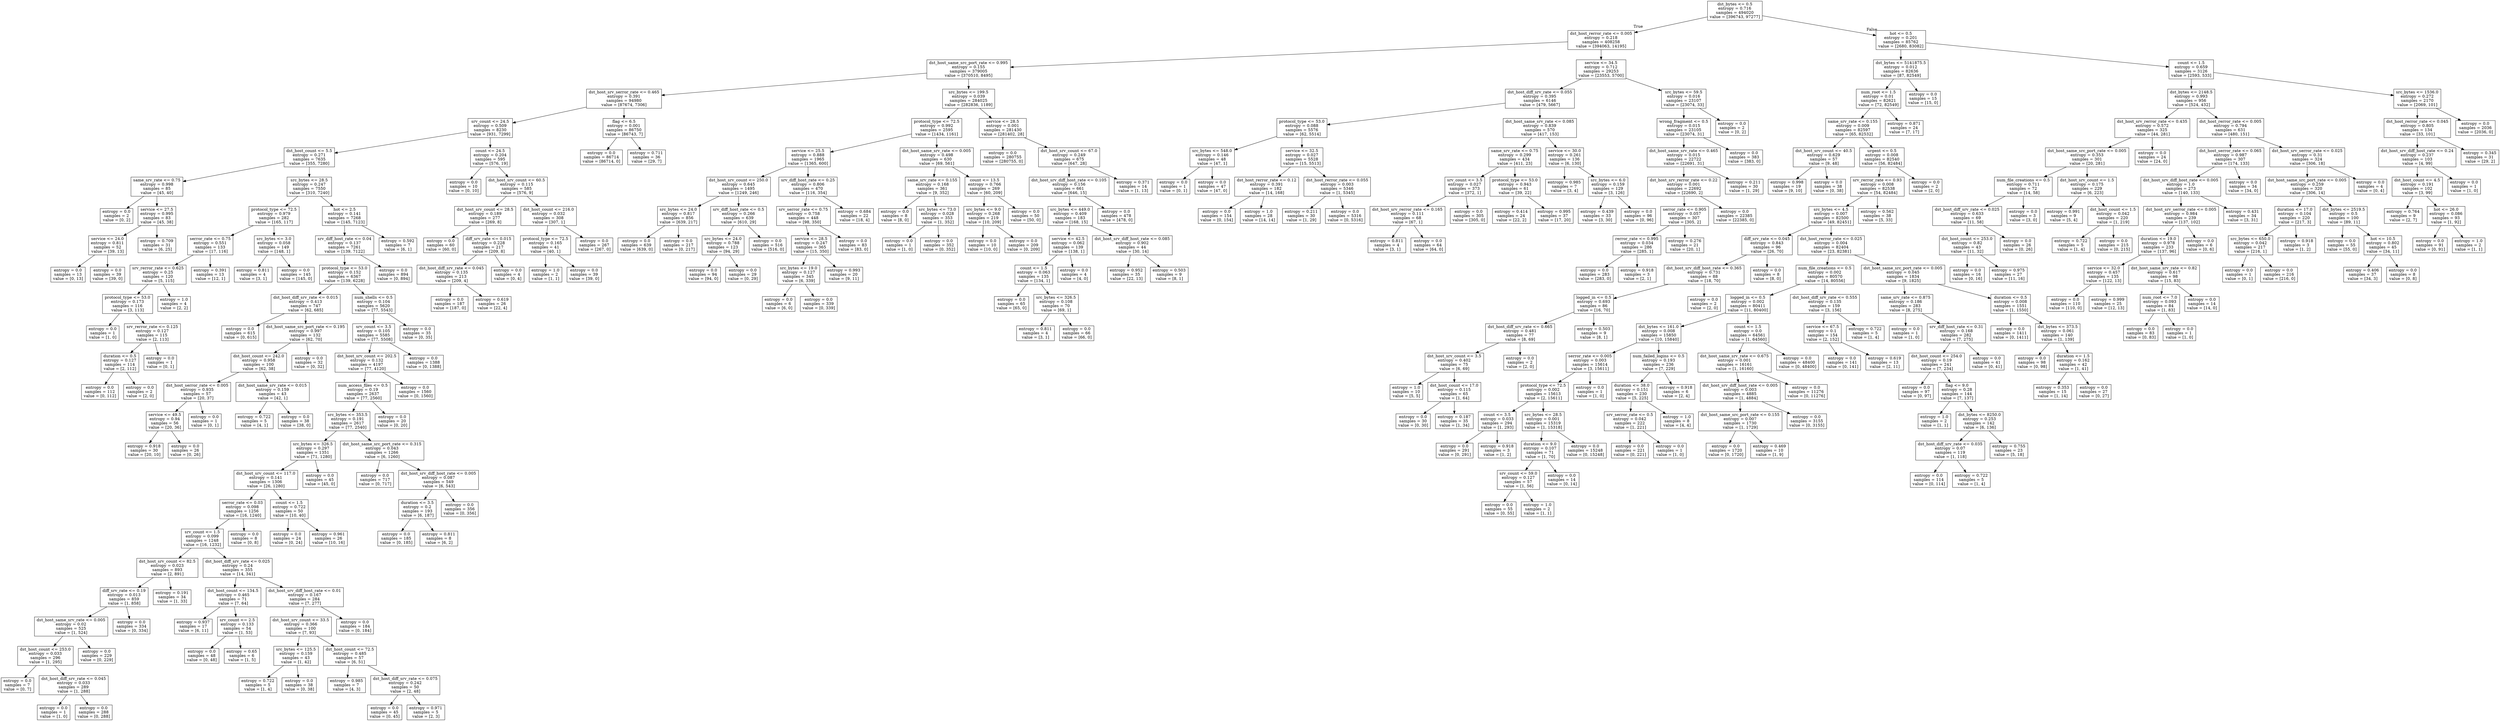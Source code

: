 digraph Tree {
node [shape=box] ;
0 [label="dst_bytes <= 0.5\nentropy = 0.716\nsamples = 494020\nvalue = [396743, 97277]"] ;
1 [label="dst_host_rerror_rate <= 0.005\nentropy = 0.218\nsamples = 408258\nvalue = [394063, 14195]"] ;
0 -> 1 [labeldistance=2.5, labelangle=45, headlabel="True"] ;
2 [label="dst_host_same_src_port_rate <= 0.995\nentropy = 0.155\nsamples = 379005\nvalue = [370510, 8495]"] ;
1 -> 2 ;
3 [label="dst_host_srv_serror_rate <= 0.465\nentropy = 0.391\nsamples = 94980\nvalue = [87674, 7306]"] ;
2 -> 3 ;
4 [label="srv_count <= 24.5\nentropy = 0.509\nsamples = 8230\nvalue = [931, 7299]"] ;
3 -> 4 ;
5 [label="dst_host_count <= 5.5\nentropy = 0.271\nsamples = 7635\nvalue = [355, 7280]"] ;
4 -> 5 ;
6 [label="same_srv_rate <= 0.75\nentropy = 0.998\nsamples = 85\nvalue = [45, 40]"] ;
5 -> 6 ;
7 [label="entropy = 0.0\nsamples = 2\nvalue = [0, 2]"] ;
6 -> 7 ;
8 [label="service <= 27.5\nentropy = 0.995\nsamples = 83\nvalue = [45, 38]"] ;
6 -> 8 ;
9 [label="service <= 24.0\nentropy = 0.811\nsamples = 52\nvalue = [39, 13]"] ;
8 -> 9 ;
10 [label="entropy = 0.0\nsamples = 13\nvalue = [0, 13]"] ;
9 -> 10 ;
11 [label="entropy = 0.0\nsamples = 39\nvalue = [39, 0]"] ;
9 -> 11 ;
12 [label="entropy = 0.709\nsamples = 31\nvalue = [6, 25]"] ;
8 -> 12 ;
13 [label="src_bytes <= 28.5\nentropy = 0.247\nsamples = 7550\nvalue = [310, 7240]"] ;
5 -> 13 ;
14 [label="protocol_type <= 72.5\nentropy = 0.979\nsamples = 282\nvalue = [165, 117]"] ;
13 -> 14 ;
15 [label="serror_rate <= 0.75\nentropy = 0.551\nsamples = 133\nvalue = [17, 116]"] ;
14 -> 15 ;
16 [label="srv_rerror_rate <= 0.625\nentropy = 0.25\nsamples = 120\nvalue = [5, 115]"] ;
15 -> 16 ;
17 [label="protocol_type <= 53.0\nentropy = 0.173\nsamples = 116\nvalue = [3, 113]"] ;
16 -> 17 ;
18 [label="entropy = 0.0\nsamples = 1\nvalue = [1, 0]"] ;
17 -> 18 ;
19 [label="srv_rerror_rate <= 0.125\nentropy = 0.127\nsamples = 115\nvalue = [2, 113]"] ;
17 -> 19 ;
20 [label="duration <= 0.5\nentropy = 0.127\nsamples = 114\nvalue = [2, 112]"] ;
19 -> 20 ;
21 [label="entropy = 0.0\nsamples = 112\nvalue = [0, 112]"] ;
20 -> 21 ;
22 [label="entropy = 0.0\nsamples = 2\nvalue = [2, 0]"] ;
20 -> 22 ;
23 [label="entropy = 0.0\nsamples = 1\nvalue = [0, 1]"] ;
19 -> 23 ;
24 [label="entropy = 1.0\nsamples = 4\nvalue = [2, 2]"] ;
16 -> 24 ;
25 [label="entropy = 0.391\nsamples = 13\nvalue = [12, 1]"] ;
15 -> 25 ;
26 [label="src_bytes <= 3.0\nentropy = 0.058\nsamples = 149\nvalue = [148, 1]"] ;
14 -> 26 ;
27 [label="entropy = 0.811\nsamples = 4\nvalue = [3, 1]"] ;
26 -> 27 ;
28 [label="entropy = 0.0\nsamples = 145\nvalue = [145, 0]"] ;
26 -> 28 ;
29 [label="hot <= 2.5\nentropy = 0.141\nsamples = 7268\nvalue = [145, 7123]"] ;
13 -> 29 ;
30 [label="srv_diff_host_rate <= 0.04\nentropy = 0.137\nsamples = 7261\nvalue = [139, 7122]"] ;
29 -> 30 ;
31 [label="protocol_type <= 53.0\nentropy = 0.152\nsamples = 6367\nvalue = [139, 6228]"] ;
30 -> 31 ;
32 [label="dst_host_diff_srv_rate <= 0.015\nentropy = 0.413\nsamples = 747\nvalue = [62, 685]"] ;
31 -> 32 ;
33 [label="entropy = 0.0\nsamples = 615\nvalue = [0, 615]"] ;
32 -> 33 ;
34 [label="dst_host_same_src_port_rate <= 0.195\nentropy = 0.997\nsamples = 132\nvalue = [62, 70]"] ;
32 -> 34 ;
35 [label="dst_host_count <= 242.0\nentropy = 0.958\nsamples = 100\nvalue = [62, 38]"] ;
34 -> 35 ;
36 [label="dst_host_serror_rate <= 0.005\nentropy = 0.935\nsamples = 57\nvalue = [20, 37]"] ;
35 -> 36 ;
37 [label="service <= 49.5\nentropy = 0.94\nsamples = 56\nvalue = [20, 36]"] ;
36 -> 37 ;
38 [label="entropy = 0.918\nsamples = 30\nvalue = [20, 10]"] ;
37 -> 38 ;
39 [label="entropy = 0.0\nsamples = 26\nvalue = [0, 26]"] ;
37 -> 39 ;
40 [label="entropy = 0.0\nsamples = 1\nvalue = [0, 1]"] ;
36 -> 40 ;
41 [label="dst_host_same_srv_rate <= 0.015\nentropy = 0.159\nsamples = 43\nvalue = [42, 1]"] ;
35 -> 41 ;
42 [label="entropy = 0.722\nsamples = 5\nvalue = [4, 1]"] ;
41 -> 42 ;
43 [label="entropy = 0.0\nsamples = 38\nvalue = [38, 0]"] ;
41 -> 43 ;
44 [label="entropy = 0.0\nsamples = 32\nvalue = [0, 32]"] ;
34 -> 44 ;
45 [label="num_shells <= 0.5\nentropy = 0.104\nsamples = 5620\nvalue = [77, 5543]"] ;
31 -> 45 ;
46 [label="srv_count <= 3.5\nentropy = 0.105\nsamples = 5585\nvalue = [77, 5508]"] ;
45 -> 46 ;
47 [label="dst_host_srv_count <= 202.5\nentropy = 0.132\nsamples = 4197\nvalue = [77, 4120]"] ;
46 -> 47 ;
48 [label="num_access_files <= 0.5\nentropy = 0.19\nsamples = 2637\nvalue = [77, 2560]"] ;
47 -> 48 ;
49 [label="src_bytes <= 353.5\nentropy = 0.191\nsamples = 2617\nvalue = [77, 2540]"] ;
48 -> 49 ;
50 [label="src_bytes <= 326.5\nentropy = 0.297\nsamples = 1351\nvalue = [71, 1280]"] ;
49 -> 50 ;
51 [label="dst_host_srv_count <= 117.0\nentropy = 0.141\nsamples = 1306\nvalue = [26, 1280]"] ;
50 -> 51 ;
52 [label="serror_rate <= 0.03\nentropy = 0.098\nsamples = 1256\nvalue = [16, 1240]"] ;
51 -> 52 ;
53 [label="srv_count <= 1.5\nentropy = 0.099\nsamples = 1248\nvalue = [16, 1232]"] ;
52 -> 53 ;
54 [label="dst_host_srv_count <= 82.5\nentropy = 0.023\nsamples = 893\nvalue = [2, 891]"] ;
53 -> 54 ;
55 [label="diff_srv_rate <= 0.19\nentropy = 0.013\nsamples = 859\nvalue = [1, 858]"] ;
54 -> 55 ;
56 [label="dst_host_same_srv_rate <= 0.005\nentropy = 0.02\nsamples = 525\nvalue = [1, 524]"] ;
55 -> 56 ;
57 [label="dst_host_count <= 253.0\nentropy = 0.033\nsamples = 296\nvalue = [1, 295]"] ;
56 -> 57 ;
58 [label="entropy = 0.0\nsamples = 7\nvalue = [0, 7]"] ;
57 -> 58 ;
59 [label="dst_host_diff_srv_rate <= 0.045\nentropy = 0.033\nsamples = 289\nvalue = [1, 288]"] ;
57 -> 59 ;
60 [label="entropy = 0.0\nsamples = 1\nvalue = [1, 0]"] ;
59 -> 60 ;
61 [label="entropy = 0.0\nsamples = 288\nvalue = [0, 288]"] ;
59 -> 61 ;
62 [label="entropy = 0.0\nsamples = 229\nvalue = [0, 229]"] ;
56 -> 62 ;
63 [label="entropy = 0.0\nsamples = 334\nvalue = [0, 334]"] ;
55 -> 63 ;
64 [label="entropy = 0.191\nsamples = 34\nvalue = [1, 33]"] ;
54 -> 64 ;
65 [label="dst_host_diff_srv_rate <= 0.025\nentropy = 0.24\nsamples = 355\nvalue = [14, 341]"] ;
53 -> 65 ;
66 [label="dst_host_count <= 134.5\nentropy = 0.465\nsamples = 71\nvalue = [7, 64]"] ;
65 -> 66 ;
67 [label="entropy = 0.937\nsamples = 17\nvalue = [6, 11]"] ;
66 -> 67 ;
68 [label="srv_count <= 2.5\nentropy = 0.133\nsamples = 54\nvalue = [1, 53]"] ;
66 -> 68 ;
69 [label="entropy = 0.0\nsamples = 48\nvalue = [0, 48]"] ;
68 -> 69 ;
70 [label="entropy = 0.65\nsamples = 6\nvalue = [1, 5]"] ;
68 -> 70 ;
71 [label="dst_host_srv_diff_host_rate <= 0.01\nentropy = 0.167\nsamples = 284\nvalue = [7, 277]"] ;
65 -> 71 ;
72 [label="dst_host_srv_count <= 33.5\nentropy = 0.366\nsamples = 100\nvalue = [7, 93]"] ;
71 -> 72 ;
73 [label="src_bytes <= 125.5\nentropy = 0.159\nsamples = 43\nvalue = [1, 42]"] ;
72 -> 73 ;
74 [label="entropy = 0.722\nsamples = 5\nvalue = [1, 4]"] ;
73 -> 74 ;
75 [label="entropy = 0.0\nsamples = 38\nvalue = [0, 38]"] ;
73 -> 75 ;
76 [label="dst_host_count <= 72.5\nentropy = 0.485\nsamples = 57\nvalue = [6, 51]"] ;
72 -> 76 ;
77 [label="entropy = 0.985\nsamples = 7\nvalue = [4, 3]"] ;
76 -> 77 ;
78 [label="dst_host_diff_srv_rate <= 0.075\nentropy = 0.242\nsamples = 50\nvalue = [2, 48]"] ;
76 -> 78 ;
79 [label="entropy = 0.0\nsamples = 45\nvalue = [0, 45]"] ;
78 -> 79 ;
80 [label="entropy = 0.971\nsamples = 5\nvalue = [2, 3]"] ;
78 -> 80 ;
81 [label="entropy = 0.0\nsamples = 184\nvalue = [0, 184]"] ;
71 -> 81 ;
82 [label="entropy = 0.0\nsamples = 8\nvalue = [0, 8]"] ;
52 -> 82 ;
83 [label="count <= 1.5\nentropy = 0.722\nsamples = 50\nvalue = [10, 40]"] ;
51 -> 83 ;
84 [label="entropy = 0.0\nsamples = 24\nvalue = [0, 24]"] ;
83 -> 84 ;
85 [label="entropy = 0.961\nsamples = 26\nvalue = [10, 16]"] ;
83 -> 85 ;
86 [label="entropy = 0.0\nsamples = 45\nvalue = [45, 0]"] ;
50 -> 86 ;
87 [label="dst_host_same_src_port_rate <= 0.315\nentropy = 0.043\nsamples = 1266\nvalue = [6, 1260]"] ;
49 -> 87 ;
88 [label="entropy = 0.0\nsamples = 717\nvalue = [0, 717]"] ;
87 -> 88 ;
89 [label="dst_host_srv_diff_host_rate <= 0.005\nentropy = 0.087\nsamples = 549\nvalue = [6, 543]"] ;
87 -> 89 ;
90 [label="duration <= 3.5\nentropy = 0.2\nsamples = 193\nvalue = [6, 187]"] ;
89 -> 90 ;
91 [label="entropy = 0.0\nsamples = 185\nvalue = [0, 185]"] ;
90 -> 91 ;
92 [label="entropy = 0.811\nsamples = 8\nvalue = [6, 2]"] ;
90 -> 92 ;
93 [label="entropy = 0.0\nsamples = 356\nvalue = [0, 356]"] ;
89 -> 93 ;
94 [label="entropy = 0.0\nsamples = 20\nvalue = [0, 20]"] ;
48 -> 94 ;
95 [label="entropy = 0.0\nsamples = 1560\nvalue = [0, 1560]"] ;
47 -> 95 ;
96 [label="entropy = 0.0\nsamples = 1388\nvalue = [0, 1388]"] ;
46 -> 96 ;
97 [label="entropy = 0.0\nsamples = 35\nvalue = [0, 35]"] ;
45 -> 97 ;
98 [label="entropy = 0.0\nsamples = 894\nvalue = [0, 894]"] ;
30 -> 98 ;
99 [label="entropy = 0.592\nsamples = 7\nvalue = [6, 1]"] ;
29 -> 99 ;
100 [label="count <= 24.5\nentropy = 0.204\nsamples = 595\nvalue = [576, 19]"] ;
4 -> 100 ;
101 [label="entropy = 0.0\nsamples = 10\nvalue = [0, 10]"] ;
100 -> 101 ;
102 [label="dst_host_srv_count <= 60.5\nentropy = 0.115\nsamples = 585\nvalue = [576, 9]"] ;
100 -> 102 ;
103 [label="dst_host_srv_count <= 28.5\nentropy = 0.189\nsamples = 277\nvalue = [269, 8]"] ;
102 -> 103 ;
104 [label="entropy = 0.0\nsamples = 60\nvalue = [60, 0]"] ;
103 -> 104 ;
105 [label="diff_srv_rate <= 0.015\nentropy = 0.228\nsamples = 217\nvalue = [209, 8]"] ;
103 -> 105 ;
106 [label="dst_host_diff_srv_rate <= 0.045\nentropy = 0.135\nsamples = 213\nvalue = [209, 4]"] ;
105 -> 106 ;
107 [label="entropy = 0.0\nsamples = 187\nvalue = [187, 0]"] ;
106 -> 107 ;
108 [label="entropy = 0.619\nsamples = 26\nvalue = [22, 4]"] ;
106 -> 108 ;
109 [label="entropy = 0.0\nsamples = 4\nvalue = [0, 4]"] ;
105 -> 109 ;
110 [label="dst_host_count <= 216.0\nentropy = 0.032\nsamples = 308\nvalue = [307, 1]"] ;
102 -> 110 ;
111 [label="protocol_type <= 72.5\nentropy = 0.165\nsamples = 41\nvalue = [40, 1]"] ;
110 -> 111 ;
112 [label="entropy = 1.0\nsamples = 2\nvalue = [1, 1]"] ;
111 -> 112 ;
113 [label="entropy = 0.0\nsamples = 39\nvalue = [39, 0]"] ;
111 -> 113 ;
114 [label="entropy = 0.0\nsamples = 267\nvalue = [267, 0]"] ;
110 -> 114 ;
115 [label="flag <= 6.5\nentropy = 0.001\nsamples = 86750\nvalue = [86743, 7]"] ;
3 -> 115 ;
116 [label="entropy = 0.0\nsamples = 86714\nvalue = [86714, 0]"] ;
115 -> 116 ;
117 [label="entropy = 0.711\nsamples = 36\nvalue = [29, 7]"] ;
115 -> 117 ;
118 [label="src_bytes <= 199.5\nentropy = 0.039\nsamples = 284025\nvalue = [282836, 1189]"] ;
2 -> 118 ;
119 [label="protocol_type <= 72.5\nentropy = 0.992\nsamples = 2595\nvalue = [1434, 1161]"] ;
118 -> 119 ;
120 [label="service <= 25.5\nentropy = 0.888\nsamples = 1965\nvalue = [1365, 600]"] ;
119 -> 120 ;
121 [label="dst_host_srv_count <= 250.0\nentropy = 0.645\nsamples = 1495\nvalue = [1249, 246]"] ;
120 -> 121 ;
122 [label="src_bytes <= 24.0\nentropy = 0.817\nsamples = 856\nvalue = [639, 217]"] ;
121 -> 122 ;
123 [label="entropy = 0.0\nsamples = 639\nvalue = [639, 0]"] ;
122 -> 123 ;
124 [label="entropy = 0.0\nsamples = 217\nvalue = [0, 217]"] ;
122 -> 124 ;
125 [label="srv_diff_host_rate <= 0.5\nentropy = 0.266\nsamples = 639\nvalue = [610, 29]"] ;
121 -> 125 ;
126 [label="src_bytes <= 24.0\nentropy = 0.788\nsamples = 123\nvalue = [94, 29]"] ;
125 -> 126 ;
127 [label="entropy = 0.0\nsamples = 94\nvalue = [94, 0]"] ;
126 -> 127 ;
128 [label="entropy = 0.0\nsamples = 29\nvalue = [0, 29]"] ;
126 -> 128 ;
129 [label="entropy = 0.0\nsamples = 516\nvalue = [516, 0]"] ;
125 -> 129 ;
130 [label="srv_diff_host_rate <= 0.25\nentropy = 0.806\nsamples = 470\nvalue = [116, 354]"] ;
120 -> 130 ;
131 [label="srv_serror_rate <= 0.75\nentropy = 0.758\nsamples = 448\nvalue = [98, 350]"] ;
130 -> 131 ;
132 [label="service <= 28.5\nentropy = 0.247\nsamples = 365\nvalue = [15, 350]"] ;
131 -> 132 ;
133 [label="src_bytes <= 19.0\nentropy = 0.127\nsamples = 345\nvalue = [6, 339]"] ;
132 -> 133 ;
134 [label="entropy = 0.0\nsamples = 6\nvalue = [6, 0]"] ;
133 -> 134 ;
135 [label="entropy = 0.0\nsamples = 339\nvalue = [0, 339]"] ;
133 -> 135 ;
136 [label="entropy = 0.993\nsamples = 20\nvalue = [9, 11]"] ;
132 -> 136 ;
137 [label="entropy = 0.0\nsamples = 83\nvalue = [83, 0]"] ;
131 -> 137 ;
138 [label="entropy = 0.684\nsamples = 22\nvalue = [18, 4]"] ;
130 -> 138 ;
139 [label="dst_host_same_srv_rate <= 0.005\nentropy = 0.498\nsamples = 630\nvalue = [69, 561]"] ;
119 -> 139 ;
140 [label="same_srv_rate <= 0.155\nentropy = 0.168\nsamples = 361\nvalue = [9, 352]"] ;
139 -> 140 ;
141 [label="entropy = 0.0\nsamples = 8\nvalue = [8, 0]"] ;
140 -> 141 ;
142 [label="src_bytes <= 73.0\nentropy = 0.028\nsamples = 353\nvalue = [1, 352]"] ;
140 -> 142 ;
143 [label="entropy = 0.0\nsamples = 1\nvalue = [1, 0]"] ;
142 -> 143 ;
144 [label="entropy = 0.0\nsamples = 352\nvalue = [0, 352]"] ;
142 -> 144 ;
145 [label="count <= 13.5\nentropy = 0.766\nsamples = 269\nvalue = [60, 209]"] ;
139 -> 145 ;
146 [label="src_bytes <= 9.0\nentropy = 0.268\nsamples = 219\nvalue = [10, 209]"] ;
145 -> 146 ;
147 [label="entropy = 0.0\nsamples = 10\nvalue = [10, 0]"] ;
146 -> 147 ;
148 [label="entropy = 0.0\nsamples = 209\nvalue = [0, 209]"] ;
146 -> 148 ;
149 [label="entropy = 0.0\nsamples = 50\nvalue = [50, 0]"] ;
145 -> 149 ;
150 [label="service <= 28.5\nentropy = 0.001\nsamples = 281430\nvalue = [281402, 28]"] ;
118 -> 150 ;
151 [label="entropy = 0.0\nsamples = 280755\nvalue = [280755, 0]"] ;
150 -> 151 ;
152 [label="dst_host_srv_count <= 67.0\nentropy = 0.249\nsamples = 675\nvalue = [647, 28]"] ;
150 -> 152 ;
153 [label="dst_host_srv_diff_host_rate <= 0.105\nentropy = 0.156\nsamples = 661\nvalue = [646, 15]"] ;
152 -> 153 ;
154 [label="src_bytes <= 449.0\nentropy = 0.409\nsamples = 183\nvalue = [168, 15]"] ;
153 -> 154 ;
155 [label="service <= 42.5\nentropy = 0.062\nsamples = 139\nvalue = [138, 1]"] ;
154 -> 155 ;
156 [label="count <= 1.5\nentropy = 0.063\nsamples = 135\nvalue = [134, 1]"] ;
155 -> 156 ;
157 [label="entropy = 0.0\nsamples = 65\nvalue = [65, 0]"] ;
156 -> 157 ;
158 [label="src_bytes <= 326.5\nentropy = 0.108\nsamples = 70\nvalue = [69, 1]"] ;
156 -> 158 ;
159 [label="entropy = 0.811\nsamples = 4\nvalue = [3, 1]"] ;
158 -> 159 ;
160 [label="entropy = 0.0\nsamples = 66\nvalue = [66, 0]"] ;
158 -> 160 ;
161 [label="entropy = 0.0\nsamples = 4\nvalue = [4, 0]"] ;
155 -> 161 ;
162 [label="dst_host_srv_diff_host_rate <= 0.085\nentropy = 0.902\nsamples = 44\nvalue = [30, 14]"] ;
154 -> 162 ;
163 [label="entropy = 0.952\nsamples = 35\nvalue = [22, 13]"] ;
162 -> 163 ;
164 [label="entropy = 0.503\nsamples = 9\nvalue = [8, 1]"] ;
162 -> 164 ;
165 [label="entropy = 0.0\nsamples = 478\nvalue = [478, 0]"] ;
153 -> 165 ;
166 [label="entropy = 0.371\nsamples = 14\nvalue = [1, 13]"] ;
152 -> 166 ;
167 [label="service <= 34.5\nentropy = 0.712\nsamples = 29253\nvalue = [23553, 5700]"] ;
1 -> 167 ;
168 [label="dst_host_diff_srv_rate <= 0.055\nentropy = 0.395\nsamples = 6146\nvalue = [479, 5667]"] ;
167 -> 168 ;
169 [label="protocol_type <= 53.0\nentropy = 0.088\nsamples = 5576\nvalue = [62, 5514]"] ;
168 -> 169 ;
170 [label="src_bytes <= 548.0\nentropy = 0.146\nsamples = 48\nvalue = [47, 1]"] ;
169 -> 170 ;
171 [label="entropy = 0.0\nsamples = 1\nvalue = [0, 1]"] ;
170 -> 171 ;
172 [label="entropy = 0.0\nsamples = 47\nvalue = [47, 0]"] ;
170 -> 172 ;
173 [label="service <= 32.5\nentropy = 0.027\nsamples = 5528\nvalue = [15, 5513]"] ;
169 -> 173 ;
174 [label="dst_host_rerror_rate <= 0.12\nentropy = 0.391\nsamples = 182\nvalue = [14, 168]"] ;
173 -> 174 ;
175 [label="entropy = 0.0\nsamples = 154\nvalue = [0, 154]"] ;
174 -> 175 ;
176 [label="entropy = 1.0\nsamples = 28\nvalue = [14, 14]"] ;
174 -> 176 ;
177 [label="dst_host_rerror_rate <= 0.055\nentropy = 0.003\nsamples = 5346\nvalue = [1, 5345]"] ;
173 -> 177 ;
178 [label="entropy = 0.211\nsamples = 30\nvalue = [1, 29]"] ;
177 -> 178 ;
179 [label="entropy = 0.0\nsamples = 5316\nvalue = [0, 5316]"] ;
177 -> 179 ;
180 [label="dst_host_same_srv_rate <= 0.085\nentropy = 0.839\nsamples = 570\nvalue = [417, 153]"] ;
168 -> 180 ;
181 [label="same_srv_rate <= 0.75\nentropy = 0.299\nsamples = 434\nvalue = [411, 23]"] ;
180 -> 181 ;
182 [label="srv_count <= 3.5\nentropy = 0.027\nsamples = 373\nvalue = [372, 1]"] ;
181 -> 182 ;
183 [label="dst_host_srv_rerror_rate <= 0.165\nentropy = 0.111\nsamples = 68\nvalue = [67, 1]"] ;
182 -> 183 ;
184 [label="entropy = 0.811\nsamples = 4\nvalue = [3, 1]"] ;
183 -> 184 ;
185 [label="entropy = 0.0\nsamples = 64\nvalue = [64, 0]"] ;
183 -> 185 ;
186 [label="entropy = 0.0\nsamples = 305\nvalue = [305, 0]"] ;
182 -> 186 ;
187 [label="protocol_type <= 53.0\nentropy = 0.943\nsamples = 61\nvalue = [39, 22]"] ;
181 -> 187 ;
188 [label="entropy = 0.414\nsamples = 24\nvalue = [22, 2]"] ;
187 -> 188 ;
189 [label="entropy = 0.995\nsamples = 37\nvalue = [17, 20]"] ;
187 -> 189 ;
190 [label="service <= 30.0\nentropy = 0.261\nsamples = 136\nvalue = [6, 130]"] ;
180 -> 190 ;
191 [label="entropy = 0.985\nsamples = 7\nvalue = [3, 4]"] ;
190 -> 191 ;
192 [label="src_bytes <= 6.0\nentropy = 0.159\nsamples = 129\nvalue = [3, 126]"] ;
190 -> 192 ;
193 [label="entropy = 0.439\nsamples = 33\nvalue = [3, 30]"] ;
192 -> 193 ;
194 [label="entropy = 0.0\nsamples = 96\nvalue = [0, 96]"] ;
192 -> 194 ;
195 [label="src_bytes <= 59.5\nentropy = 0.016\nsamples = 23107\nvalue = [23074, 33]"] ;
167 -> 195 ;
196 [label="wrong_fragment <= 0.5\nentropy = 0.015\nsamples = 23105\nvalue = [23074, 31]"] ;
195 -> 196 ;
197 [label="dst_host_same_srv_rate <= 0.465\nentropy = 0.015\nsamples = 22722\nvalue = [22691, 31]"] ;
196 -> 197 ;
198 [label="dst_host_srv_rerror_rate <= 0.22\nentropy = 0.001\nsamples = 22692\nvalue = [22690, 2]"] ;
197 -> 198 ;
199 [label="serror_rate <= 0.905\nentropy = 0.057\nsamples = 307\nvalue = [305, 2]"] ;
198 -> 199 ;
200 [label="rerror_rate <= 0.995\nentropy = 0.034\nsamples = 286\nvalue = [285, 1]"] ;
199 -> 200 ;
201 [label="entropy = 0.0\nsamples = 283\nvalue = [283, 0]"] ;
200 -> 201 ;
202 [label="entropy = 0.918\nsamples = 3\nvalue = [2, 1]"] ;
200 -> 202 ;
203 [label="entropy = 0.276\nsamples = 21\nvalue = [20, 1]"] ;
199 -> 203 ;
204 [label="entropy = 0.0\nsamples = 22385\nvalue = [22385, 0]"] ;
198 -> 204 ;
205 [label="entropy = 0.211\nsamples = 30\nvalue = [1, 29]"] ;
197 -> 205 ;
206 [label="entropy = 0.0\nsamples = 383\nvalue = [383, 0]"] ;
196 -> 206 ;
207 [label="entropy = 0.0\nsamples = 2\nvalue = [0, 2]"] ;
195 -> 207 ;
208 [label="hot <= 0.5\nentropy = 0.201\nsamples = 85762\nvalue = [2680, 83082]"] ;
0 -> 208 [labeldistance=2.5, labelangle=-45, headlabel="False"] ;
209 [label="dst_bytes <= 5141875.5\nentropy = 0.012\nsamples = 82636\nvalue = [87, 82549]"] ;
208 -> 209 ;
210 [label="num_root <= 1.5\nentropy = 0.01\nsamples = 82621\nvalue = [72, 82549]"] ;
209 -> 210 ;
211 [label="same_srv_rate <= 0.155\nentropy = 0.009\nsamples = 82597\nvalue = [65, 82532]"] ;
210 -> 211 ;
212 [label="dst_host_srv_count <= 40.5\nentropy = 0.629\nsamples = 57\nvalue = [9, 48]"] ;
211 -> 212 ;
213 [label="entropy = 0.998\nsamples = 19\nvalue = [9, 10]"] ;
212 -> 213 ;
214 [label="entropy = 0.0\nsamples = 38\nvalue = [0, 38]"] ;
212 -> 214 ;
215 [label="urgent <= 0.5\nentropy = 0.008\nsamples = 82540\nvalue = [56, 82484]"] ;
211 -> 215 ;
216 [label="srv_rerror_rate <= 0.93\nentropy = 0.008\nsamples = 82538\nvalue = [54, 82484]"] ;
215 -> 216 ;
217 [label="src_bytes <= 4.5\nentropy = 0.007\nsamples = 82500\nvalue = [49, 82451]"] ;
216 -> 217 ;
218 [label="diff_srv_rate <= 0.045\nentropy = 0.843\nsamples = 96\nvalue = [26, 70]"] ;
217 -> 218 ;
219 [label="dst_host_srv_diff_host_rate <= 0.365\nentropy = 0.731\nsamples = 88\nvalue = [18, 70]"] ;
218 -> 219 ;
220 [label="logged_in <= 0.5\nentropy = 0.693\nsamples = 86\nvalue = [16, 70]"] ;
219 -> 220 ;
221 [label="dst_host_diff_srv_rate <= 0.665\nentropy = 0.481\nsamples = 77\nvalue = [8, 69]"] ;
220 -> 221 ;
222 [label="dst_host_srv_count <= 3.5\nentropy = 0.402\nsamples = 75\nvalue = [6, 69]"] ;
221 -> 222 ;
223 [label="entropy = 1.0\nsamples = 10\nvalue = [5, 5]"] ;
222 -> 223 ;
224 [label="dst_host_count <= 17.0\nentropy = 0.115\nsamples = 65\nvalue = [1, 64]"] ;
222 -> 224 ;
225 [label="entropy = 0.0\nsamples = 30\nvalue = [0, 30]"] ;
224 -> 225 ;
226 [label="entropy = 0.187\nsamples = 35\nvalue = [1, 34]"] ;
224 -> 226 ;
227 [label="entropy = 0.0\nsamples = 2\nvalue = [2, 0]"] ;
221 -> 227 ;
228 [label="entropy = 0.503\nsamples = 9\nvalue = [8, 1]"] ;
220 -> 228 ;
229 [label="entropy = 0.0\nsamples = 2\nvalue = [2, 0]"] ;
219 -> 229 ;
230 [label="entropy = 0.0\nsamples = 8\nvalue = [8, 0]"] ;
218 -> 230 ;
231 [label="dst_host_rerror_rate <= 0.025\nentropy = 0.004\nsamples = 82404\nvalue = [23, 82381]"] ;
217 -> 231 ;
232 [label="num_file_creations <= 0.5\nentropy = 0.002\nsamples = 80570\nvalue = [14, 80556]"] ;
231 -> 232 ;
233 [label="logged_in <= 0.5\nentropy = 0.002\nsamples = 80411\nvalue = [11, 80400]"] ;
232 -> 233 ;
234 [label="dst_bytes <= 161.0\nentropy = 0.008\nsamples = 15850\nvalue = [10, 15840]"] ;
233 -> 234 ;
235 [label="serror_rate <= 0.005\nentropy = 0.003\nsamples = 15614\nvalue = [3, 15611]"] ;
234 -> 235 ;
236 [label="protocol_type <= 72.5\nentropy = 0.002\nsamples = 15613\nvalue = [2, 15611]"] ;
235 -> 236 ;
237 [label="count <= 3.5\nentropy = 0.033\nsamples = 294\nvalue = [1, 293]"] ;
236 -> 237 ;
238 [label="entropy = 0.0\nsamples = 291\nvalue = [0, 291]"] ;
237 -> 238 ;
239 [label="entropy = 0.918\nsamples = 3\nvalue = [1, 2]"] ;
237 -> 239 ;
240 [label="src_bytes <= 28.5\nentropy = 0.001\nsamples = 15319\nvalue = [1, 15318]"] ;
236 -> 240 ;
241 [label="duration <= 9.0\nentropy = 0.107\nsamples = 71\nvalue = [1, 70]"] ;
240 -> 241 ;
242 [label="srv_count <= 59.0\nentropy = 0.127\nsamples = 57\nvalue = [1, 56]"] ;
241 -> 242 ;
243 [label="entropy = 0.0\nsamples = 55\nvalue = [0, 55]"] ;
242 -> 243 ;
244 [label="entropy = 1.0\nsamples = 2\nvalue = [1, 1]"] ;
242 -> 244 ;
245 [label="entropy = 0.0\nsamples = 14\nvalue = [0, 14]"] ;
241 -> 245 ;
246 [label="entropy = 0.0\nsamples = 15248\nvalue = [0, 15248]"] ;
240 -> 246 ;
247 [label="entropy = 0.0\nsamples = 1\nvalue = [1, 0]"] ;
235 -> 247 ;
248 [label="num_failed_logins <= 0.5\nentropy = 0.193\nsamples = 236\nvalue = [7, 229]"] ;
234 -> 248 ;
249 [label="duration <= 38.0\nentropy = 0.151\nsamples = 230\nvalue = [5, 225]"] ;
248 -> 249 ;
250 [label="srv_serror_rate <= 0.5\nentropy = 0.042\nsamples = 222\nvalue = [1, 221]"] ;
249 -> 250 ;
251 [label="entropy = 0.0\nsamples = 221\nvalue = [0, 221]"] ;
250 -> 251 ;
252 [label="entropy = 0.0\nsamples = 1\nvalue = [1, 0]"] ;
250 -> 252 ;
253 [label="entropy = 1.0\nsamples = 8\nvalue = [4, 4]"] ;
249 -> 253 ;
254 [label="entropy = 0.918\nsamples = 6\nvalue = [2, 4]"] ;
248 -> 254 ;
255 [label="count <= 1.5\nentropy = 0.0\nsamples = 64561\nvalue = [1, 64560]"] ;
233 -> 255 ;
256 [label="dst_host_same_srv_rate <= 0.675\nentropy = 0.001\nsamples = 16161\nvalue = [1, 16160]"] ;
255 -> 256 ;
257 [label="dst_host_srv_diff_host_rate <= 0.005\nentropy = 0.003\nsamples = 4885\nvalue = [1, 4884]"] ;
256 -> 257 ;
258 [label="dst_host_same_src_port_rate <= 0.155\nentropy = 0.007\nsamples = 1730\nvalue = [1, 1729]"] ;
257 -> 258 ;
259 [label="entropy = 0.0\nsamples = 1720\nvalue = [0, 1720]"] ;
258 -> 259 ;
260 [label="entropy = 0.469\nsamples = 10\nvalue = [1, 9]"] ;
258 -> 260 ;
261 [label="entropy = 0.0\nsamples = 3155\nvalue = [0, 3155]"] ;
257 -> 261 ;
262 [label="entropy = 0.0\nsamples = 11276\nvalue = [0, 11276]"] ;
256 -> 262 ;
263 [label="entropy = 0.0\nsamples = 48400\nvalue = [0, 48400]"] ;
255 -> 263 ;
264 [label="dst_host_diff_srv_rate <= 0.555\nentropy = 0.135\nsamples = 159\nvalue = [3, 156]"] ;
232 -> 264 ;
265 [label="service <= 67.5\nentropy = 0.1\nsamples = 154\nvalue = [2, 152]"] ;
264 -> 265 ;
266 [label="entropy = 0.0\nsamples = 141\nvalue = [0, 141]"] ;
265 -> 266 ;
267 [label="entropy = 0.619\nsamples = 13\nvalue = [2, 11]"] ;
265 -> 267 ;
268 [label="entropy = 0.722\nsamples = 5\nvalue = [1, 4]"] ;
264 -> 268 ;
269 [label="dst_host_same_src_port_rate <= 0.005\nentropy = 0.045\nsamples = 1834\nvalue = [9, 1825]"] ;
231 -> 269 ;
270 [label="same_srv_rate <= 0.875\nentropy = 0.186\nsamples = 283\nvalue = [8, 275]"] ;
269 -> 270 ;
271 [label="entropy = 0.0\nsamples = 1\nvalue = [1, 0]"] ;
270 -> 271 ;
272 [label="srv_diff_host_rate <= 0.31\nentropy = 0.168\nsamples = 282\nvalue = [7, 275]"] ;
270 -> 272 ;
273 [label="dst_host_count <= 254.0\nentropy = 0.19\nsamples = 241\nvalue = [7, 234]"] ;
272 -> 273 ;
274 [label="entropy = 0.0\nsamples = 97\nvalue = [0, 97]"] ;
273 -> 274 ;
275 [label="flag <= 9.0\nentropy = 0.28\nsamples = 144\nvalue = [7, 137]"] ;
273 -> 275 ;
276 [label="entropy = 1.0\nsamples = 2\nvalue = [1, 1]"] ;
275 -> 276 ;
277 [label="dst_bytes <= 8250.0\nentropy = 0.253\nsamples = 142\nvalue = [6, 136]"] ;
275 -> 277 ;
278 [label="dst_host_diff_srv_rate <= 0.035\nentropy = 0.07\nsamples = 119\nvalue = [1, 118]"] ;
277 -> 278 ;
279 [label="entropy = 0.0\nsamples = 114\nvalue = [0, 114]"] ;
278 -> 279 ;
280 [label="entropy = 0.722\nsamples = 5\nvalue = [1, 4]"] ;
278 -> 280 ;
281 [label="entropy = 0.755\nsamples = 23\nvalue = [5, 18]"] ;
277 -> 281 ;
282 [label="entropy = 0.0\nsamples = 41\nvalue = [0, 41]"] ;
272 -> 282 ;
283 [label="duration <= 0.5\nentropy = 0.008\nsamples = 1551\nvalue = [1, 1550]"] ;
269 -> 283 ;
284 [label="entropy = 0.0\nsamples = 1411\nvalue = [0, 1411]"] ;
283 -> 284 ;
285 [label="dst_bytes <= 373.5\nentropy = 0.061\nsamples = 140\nvalue = [1, 139]"] ;
283 -> 285 ;
286 [label="entropy = 0.0\nsamples = 98\nvalue = [0, 98]"] ;
285 -> 286 ;
287 [label="duration <= 1.5\nentropy = 0.162\nsamples = 42\nvalue = [1, 41]"] ;
285 -> 287 ;
288 [label="entropy = 0.353\nsamples = 15\nvalue = [1, 14]"] ;
287 -> 288 ;
289 [label="entropy = 0.0\nsamples = 27\nvalue = [0, 27]"] ;
287 -> 289 ;
290 [label="entropy = 0.562\nsamples = 38\nvalue = [5, 33]"] ;
216 -> 290 ;
291 [label="entropy = 0.0\nsamples = 2\nvalue = [2, 0]"] ;
215 -> 291 ;
292 [label="entropy = 0.871\nsamples = 24\nvalue = [7, 17]"] ;
210 -> 292 ;
293 [label="entropy = 0.0\nsamples = 15\nvalue = [15, 0]"] ;
209 -> 293 ;
294 [label="count <= 1.5\nentropy = 0.659\nsamples = 3126\nvalue = [2593, 533]"] ;
208 -> 294 ;
295 [label="dst_bytes <= 2148.5\nentropy = 0.993\nsamples = 956\nvalue = [524, 432]"] ;
294 -> 295 ;
296 [label="dst_host_srv_rerror_rate <= 0.435\nentropy = 0.572\nsamples = 325\nvalue = [44, 281]"] ;
295 -> 296 ;
297 [label="dst_host_same_src_port_rate <= 0.005\nentropy = 0.353\nsamples = 301\nvalue = [20, 281]"] ;
296 -> 297 ;
298 [label="num_file_creations <= 0.5\nentropy = 0.711\nsamples = 72\nvalue = [14, 58]"] ;
297 -> 298 ;
299 [label="dst_host_diff_srv_rate <= 0.025\nentropy = 0.633\nsamples = 69\nvalue = [11, 58]"] ;
298 -> 299 ;
300 [label="dst_host_count <= 253.0\nentropy = 0.82\nsamples = 43\nvalue = [11, 32]"] ;
299 -> 300 ;
301 [label="entropy = 0.0\nsamples = 16\nvalue = [0, 16]"] ;
300 -> 301 ;
302 [label="entropy = 0.975\nsamples = 27\nvalue = [11, 16]"] ;
300 -> 302 ;
303 [label="entropy = 0.0\nsamples = 26\nvalue = [0, 26]"] ;
299 -> 303 ;
304 [label="entropy = 0.0\nsamples = 3\nvalue = [3, 0]"] ;
298 -> 304 ;
305 [label="dst_host_srv_count <= 1.5\nentropy = 0.175\nsamples = 229\nvalue = [6, 223]"] ;
297 -> 305 ;
306 [label="entropy = 0.991\nsamples = 9\nvalue = [5, 4]"] ;
305 -> 306 ;
307 [label="dst_host_count <= 1.5\nentropy = 0.042\nsamples = 220\nvalue = [1, 219]"] ;
305 -> 307 ;
308 [label="entropy = 0.722\nsamples = 5\nvalue = [1, 4]"] ;
307 -> 308 ;
309 [label="entropy = 0.0\nsamples = 215\nvalue = [0, 215]"] ;
307 -> 309 ;
310 [label="entropy = 0.0\nsamples = 24\nvalue = [24, 0]"] ;
296 -> 310 ;
311 [label="dst_host_rerror_rate <= 0.005\nentropy = 0.794\nsamples = 631\nvalue = [480, 151]"] ;
295 -> 311 ;
312 [label="dst_host_serror_rate <= 0.065\nentropy = 0.987\nsamples = 307\nvalue = [174, 133]"] ;
311 -> 312 ;
313 [label="dst_host_srv_diff_host_rate <= 0.005\nentropy = 1.0\nsamples = 273\nvalue = [140, 133]"] ;
312 -> 313 ;
314 [label="dst_host_srv_serror_rate <= 0.005\nentropy = 0.984\nsamples = 239\nvalue = [137, 102]"] ;
313 -> 314 ;
315 [label="duration <= 19.0\nentropy = 0.978\nsamples = 233\nvalue = [137, 96]"] ;
314 -> 315 ;
316 [label="service <= 32.0\nentropy = 0.457\nsamples = 135\nvalue = [122, 13]"] ;
315 -> 316 ;
317 [label="entropy = 0.0\nsamples = 110\nvalue = [110, 0]"] ;
316 -> 317 ;
318 [label="entropy = 0.999\nsamples = 25\nvalue = [12, 13]"] ;
316 -> 318 ;
319 [label="dst_host_same_srv_rate <= 0.82\nentropy = 0.617\nsamples = 98\nvalue = [15, 83]"] ;
315 -> 319 ;
320 [label="num_root <= 7.0\nentropy = 0.093\nsamples = 84\nvalue = [1, 83]"] ;
319 -> 320 ;
321 [label="entropy = 0.0\nsamples = 83\nvalue = [0, 83]"] ;
320 -> 321 ;
322 [label="entropy = 0.0\nsamples = 1\nvalue = [1, 0]"] ;
320 -> 322 ;
323 [label="entropy = 0.0\nsamples = 14\nvalue = [14, 0]"] ;
319 -> 323 ;
324 [label="entropy = 0.0\nsamples = 6\nvalue = [0, 6]"] ;
314 -> 324 ;
325 [label="entropy = 0.431\nsamples = 34\nvalue = [3, 31]"] ;
313 -> 325 ;
326 [label="entropy = 0.0\nsamples = 34\nvalue = [34, 0]"] ;
312 -> 326 ;
327 [label="dst_host_srv_serror_rate <= 0.025\nentropy = 0.31\nsamples = 324\nvalue = [306, 18]"] ;
311 -> 327 ;
328 [label="dst_host_same_src_port_rate <= 0.005\nentropy = 0.259\nsamples = 320\nvalue = [306, 14]"] ;
327 -> 328 ;
329 [label="duration <= 17.0\nentropy = 0.104\nsamples = 220\nvalue = [217, 3]"] ;
328 -> 329 ;
330 [label="src_bytes <= 650.0\nentropy = 0.042\nsamples = 217\nvalue = [216, 1]"] ;
329 -> 330 ;
331 [label="entropy = 0.0\nsamples = 1\nvalue = [0, 1]"] ;
330 -> 331 ;
332 [label="entropy = 0.0\nsamples = 216\nvalue = [216, 0]"] ;
330 -> 332 ;
333 [label="entropy = 0.918\nsamples = 3\nvalue = [1, 2]"] ;
329 -> 333 ;
334 [label="dst_bytes <= 2519.5\nentropy = 0.5\nsamples = 100\nvalue = [89, 11]"] ;
328 -> 334 ;
335 [label="entropy = 0.0\nsamples = 55\nvalue = [55, 0]"] ;
334 -> 335 ;
336 [label="hot <= 10.5\nentropy = 0.802\nsamples = 45\nvalue = [34, 11]"] ;
334 -> 336 ;
337 [label="entropy = 0.406\nsamples = 37\nvalue = [34, 3]"] ;
336 -> 337 ;
338 [label="entropy = 0.0\nsamples = 8\nvalue = [0, 8]"] ;
336 -> 338 ;
339 [label="entropy = 0.0\nsamples = 4\nvalue = [0, 4]"] ;
327 -> 339 ;
340 [label="src_bytes <= 1536.0\nentropy = 0.272\nsamples = 2170\nvalue = [2069, 101]"] ;
294 -> 340 ;
341 [label="dst_host_rerror_rate <= 0.045\nentropy = 0.805\nsamples = 134\nvalue = [33, 101]"] ;
340 -> 341 ;
342 [label="dst_host_srv_diff_host_rate <= 0.24\nentropy = 0.237\nsamples = 103\nvalue = [4, 99]"] ;
341 -> 342 ;
343 [label="dst_host_count <= 4.5\nentropy = 0.191\nsamples = 102\nvalue = [3, 99]"] ;
342 -> 343 ;
344 [label="entropy = 0.764\nsamples = 9\nvalue = [2, 7]"] ;
343 -> 344 ;
345 [label="hot <= 26.0\nentropy = 0.086\nsamples = 93\nvalue = [1, 92]"] ;
343 -> 345 ;
346 [label="entropy = 0.0\nsamples = 91\nvalue = [0, 91]"] ;
345 -> 346 ;
347 [label="entropy = 1.0\nsamples = 2\nvalue = [1, 1]"] ;
345 -> 347 ;
348 [label="entropy = 0.0\nsamples = 1\nvalue = [1, 0]"] ;
342 -> 348 ;
349 [label="entropy = 0.345\nsamples = 31\nvalue = [29, 2]"] ;
341 -> 349 ;
350 [label="entropy = 0.0\nsamples = 2036\nvalue = [2036, 0]"] ;
340 -> 350 ;
}